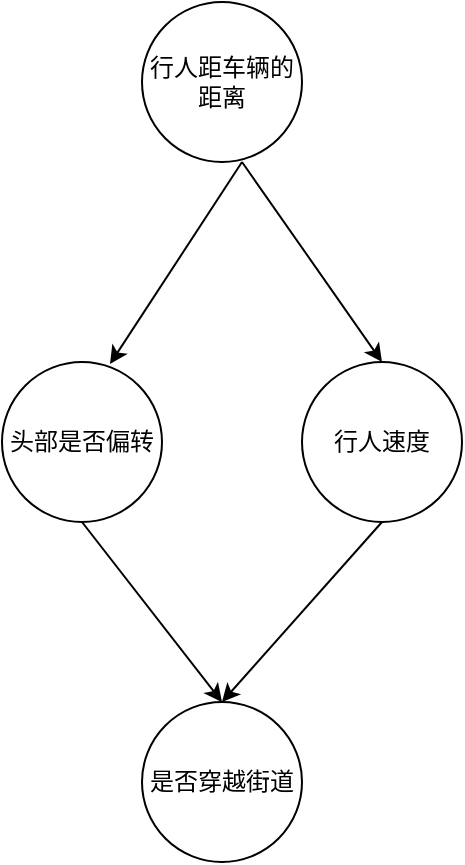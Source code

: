 <mxfile version="12.2.4" pages="1"><diagram id="bwLUYjFeT_jHVUMTeXHH" name="Page-1"><mxGraphModel dx="1190" dy="765" grid="1" gridSize="10" guides="1" tooltips="1" connect="1" arrows="1" fold="1" page="1" pageScale="1" pageWidth="827" pageHeight="1169" math="0" shadow="0"><root><mxCell id="0"/><mxCell id="1" parent="0"/><mxCell id="3" value="行人距车辆的距离" style="ellipse;whiteSpace=wrap;html=1;aspect=fixed;" parent="1" vertex="1"><mxGeometry x="110" y="150" width="80" height="80" as="geometry"/></mxCell><mxCell id="4" value="头部是否偏转" style="ellipse;whiteSpace=wrap;html=1;aspect=fixed;" parent="1" vertex="1"><mxGeometry x="40" y="330" width="80" height="80" as="geometry"/></mxCell><mxCell id="5" value="行人速度" style="ellipse;whiteSpace=wrap;html=1;aspect=fixed;" parent="1" vertex="1"><mxGeometry x="190" y="330" width="80" height="80" as="geometry"/></mxCell><mxCell id="6" value="是否穿越街道" style="ellipse;whiteSpace=wrap;html=1;aspect=fixed;" parent="1" vertex="1"><mxGeometry x="110" y="500" width="80" height="80" as="geometry"/></mxCell><mxCell id="7" value="" style="endArrow=classic;html=1;entryX=0.675;entryY=0.013;entryDx=0;entryDy=0;entryPerimeter=0;" parent="1" target="4" edge="1"><mxGeometry width="50" height="50" relative="1" as="geometry"><mxPoint x="160" y="230" as="sourcePoint"/><mxPoint x="210" y="180" as="targetPoint"/><Array as="points"/></mxGeometry></mxCell><mxCell id="8" value="" style="endArrow=classic;html=1;entryX=0.5;entryY=0;entryDx=0;entryDy=0;" parent="1" target="5" edge="1"><mxGeometry width="50" height="50" relative="1" as="geometry"><mxPoint x="160" y="230" as="sourcePoint"/><mxPoint x="220" y="240" as="targetPoint"/></mxGeometry></mxCell><mxCell id="9" value="" style="endArrow=classic;html=1;exitX=0.5;exitY=1;exitDx=0;exitDy=0;entryX=0.5;entryY=0;entryDx=0;entryDy=0;" parent="1" source="4" target="6" edge="1"><mxGeometry width="50" height="50" relative="1" as="geometry"><mxPoint x="100" y="470" as="sourcePoint"/><mxPoint x="150" y="420" as="targetPoint"/></mxGeometry></mxCell><mxCell id="10" value="" style="endArrow=classic;html=1;exitX=0.5;exitY=1;exitDx=0;exitDy=0;" parent="1" source="5" edge="1"><mxGeometry width="50" height="50" relative="1" as="geometry"><mxPoint x="160" y="480" as="sourcePoint"/><mxPoint x="150" y="500" as="targetPoint"/></mxGeometry></mxCell></root></mxGraphModel></diagram></mxfile>